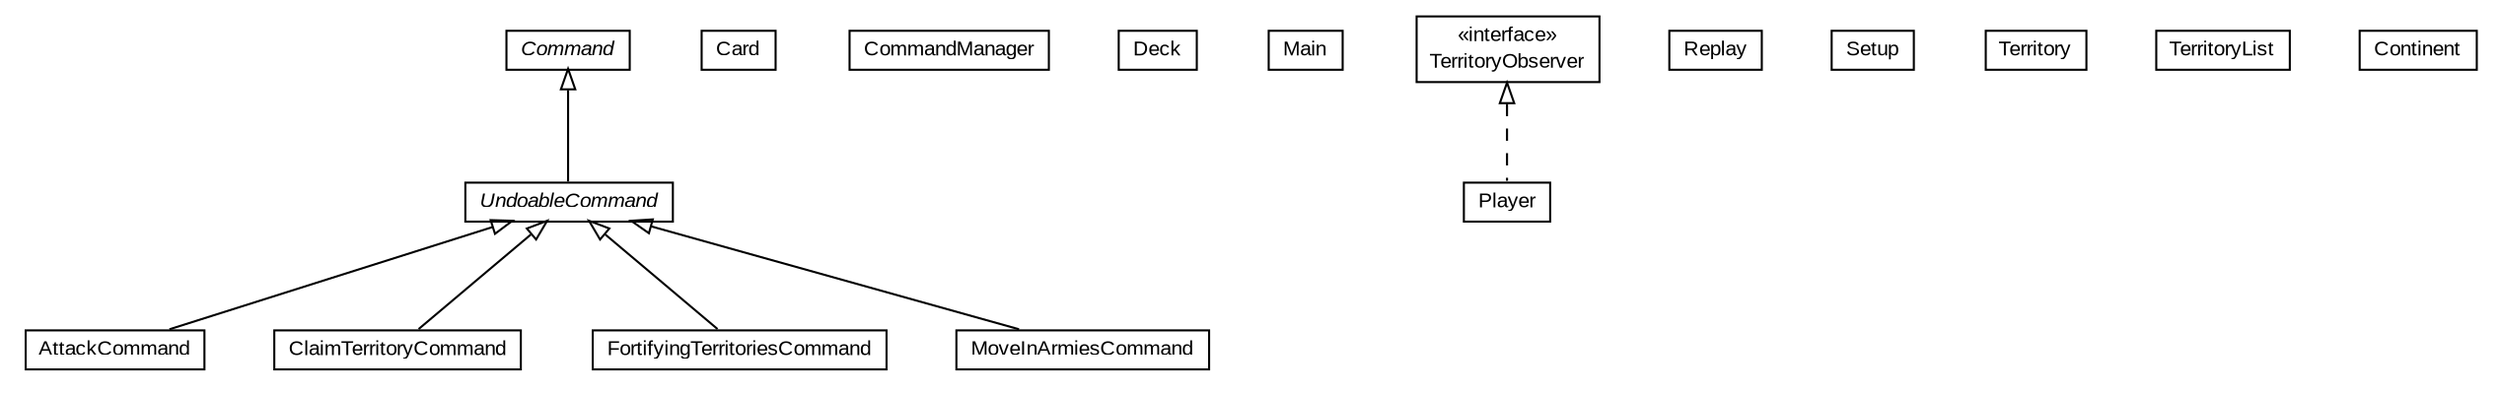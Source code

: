#!/usr/local/bin/dot
#
# Class diagram 
# Generated by UMLGraph version R5_6 (http://www.umlgraph.org/)
#

digraph G {
	edge [fontname="arial",fontsize=10,labelfontname="arial",labelfontsize=10];
	node [fontname="arial",fontsize=10,shape=plaintext];
	nodesep=0.25;
	ranksep=0.5;
	// AttackCommand
	c0 [label=<<table title="AttackCommand" border="0" cellborder="1" cellspacing="0" cellpadding="2" port="p" href="./AttackCommand.html">
		<tr><td><table border="0" cellspacing="0" cellpadding="1">
<tr><td align="center" balign="center"> AttackCommand </td></tr>
		</table></td></tr>
		</table>>, URL="./AttackCommand.html", fontname="arial", fontcolor="black", fontsize=10.0];
	// Card
	c1 [label=<<table title="Card" border="0" cellborder="1" cellspacing="0" cellpadding="2" port="p" href="./Card.html">
		<tr><td><table border="0" cellspacing="0" cellpadding="1">
<tr><td align="center" balign="center"> Card </td></tr>
		</table></td></tr>
		</table>>, URL="./Card.html", fontname="arial", fontcolor="black", fontsize=10.0];
	// ClaimTerritoryCommand
	c2 [label=<<table title="ClaimTerritoryCommand" border="0" cellborder="1" cellspacing="0" cellpadding="2" port="p" href="./ClaimTerritoryCommand.html">
		<tr><td><table border="0" cellspacing="0" cellpadding="1">
<tr><td align="center" balign="center"> ClaimTerritoryCommand </td></tr>
		</table></td></tr>
		</table>>, URL="./ClaimTerritoryCommand.html", fontname="arial", fontcolor="black", fontsize=10.0];
	// Command
	c3 [label=<<table title="Command" border="0" cellborder="1" cellspacing="0" cellpadding="2" port="p" href="./Command.html">
		<tr><td><table border="0" cellspacing="0" cellpadding="1">
<tr><td align="center" balign="center"><font face="arial italic"> Command </font></td></tr>
		</table></td></tr>
		</table>>, URL="./Command.html", fontname="arial", fontcolor="black", fontsize=10.0];
	// CommandManager
	c4 [label=<<table title="CommandManager" border="0" cellborder="1" cellspacing="0" cellpadding="2" port="p" href="./CommandManager.html">
		<tr><td><table border="0" cellspacing="0" cellpadding="1">
<tr><td align="center" balign="center"> CommandManager </td></tr>
		</table></td></tr>
		</table>>, URL="./CommandManager.html", fontname="arial", fontcolor="black", fontsize=10.0];
	// Deck
	c5 [label=<<table title="Deck" border="0" cellborder="1" cellspacing="0" cellpadding="2" port="p" href="./Deck.html">
		<tr><td><table border="0" cellspacing="0" cellpadding="1">
<tr><td align="center" balign="center"> Deck </td></tr>
		</table></td></tr>
		</table>>, URL="./Deck.html", fontname="arial", fontcolor="black", fontsize=10.0];
	// FortifyingTerritoriesCommand
	c6 [label=<<table title="FortifyingTerritoriesCommand" border="0" cellborder="1" cellspacing="0" cellpadding="2" port="p" href="./FortifyingTerritoriesCommand.html">
		<tr><td><table border="0" cellspacing="0" cellpadding="1">
<tr><td align="center" balign="center"> FortifyingTerritoriesCommand </td></tr>
		</table></td></tr>
		</table>>, URL="./FortifyingTerritoriesCommand.html", fontname="arial", fontcolor="black", fontsize=10.0];
	// Main
	c7 [label=<<table title="Main" border="0" cellborder="1" cellspacing="0" cellpadding="2" port="p" href="./Main.html">
		<tr><td><table border="0" cellspacing="0" cellpadding="1">
<tr><td align="center" balign="center"> Main </td></tr>
		</table></td></tr>
		</table>>, URL="./Main.html", fontname="arial", fontcolor="black", fontsize=10.0];
	// MoveInArmiesCommand
	c8 [label=<<table title="MoveInArmiesCommand" border="0" cellborder="1" cellspacing="0" cellpadding="2" port="p" href="./MoveInArmiesCommand.html">
		<tr><td><table border="0" cellspacing="0" cellpadding="1">
<tr><td align="center" balign="center"> MoveInArmiesCommand </td></tr>
		</table></td></tr>
		</table>>, URL="./MoveInArmiesCommand.html", fontname="arial", fontcolor="black", fontsize=10.0];
	// Player
	c9 [label=<<table title="Player" border="0" cellborder="1" cellspacing="0" cellpadding="2" port="p" href="./Player.html">
		<tr><td><table border="0" cellspacing="0" cellpadding="1">
<tr><td align="center" balign="center"> Player </td></tr>
		</table></td></tr>
		</table>>, URL="./Player.html", fontname="arial", fontcolor="black", fontsize=10.0];
	// Replay
	c10 [label=<<table title="Replay" border="0" cellborder="1" cellspacing="0" cellpadding="2" port="p" href="./Replay.html">
		<tr><td><table border="0" cellspacing="0" cellpadding="1">
<tr><td align="center" balign="center"> Replay </td></tr>
		</table></td></tr>
		</table>>, URL="./Replay.html", fontname="arial", fontcolor="black", fontsize=10.0];
	// Setup
	c11 [label=<<table title="Setup" border="0" cellborder="1" cellspacing="0" cellpadding="2" port="p" href="./Setup.html">
		<tr><td><table border="0" cellspacing="0" cellpadding="1">
<tr><td align="center" balign="center"> Setup </td></tr>
		</table></td></tr>
		</table>>, URL="./Setup.html", fontname="arial", fontcolor="black", fontsize=10.0];
	// Territory
	c12 [label=<<table title="Territory" border="0" cellborder="1" cellspacing="0" cellpadding="2" port="p" href="./Territory.html">
		<tr><td><table border="0" cellspacing="0" cellpadding="1">
<tr><td align="center" balign="center"> Territory </td></tr>
		</table></td></tr>
		</table>>, URL="./Territory.html", fontname="arial", fontcolor="black", fontsize=10.0];
	// TerritoryList
	c13 [label=<<table title="TerritoryList" border="0" cellborder="1" cellspacing="0" cellpadding="2" port="p" href="./TerritoryList.html">
		<tr><td><table border="0" cellspacing="0" cellpadding="1">
<tr><td align="center" balign="center"> TerritoryList </td></tr>
		</table></td></tr>
		</table>>, URL="./TerritoryList.html", fontname="arial", fontcolor="black", fontsize=10.0];
	// TerritoryList.Continent
	c14 [label=<<table title="TerritoryList.Continent" border="0" cellborder="1" cellspacing="0" cellpadding="2" port="p" href="./TerritoryList.Continent.html">
		<tr><td><table border="0" cellspacing="0" cellpadding="1">
<tr><td align="center" balign="center"> Continent </td></tr>
		</table></td></tr>
		</table>>, URL="./TerritoryList.Continent.html", fontname="arial", fontcolor="black", fontsize=10.0];
	// TerritoryObserver
	c15 [label=<<table title="TerritoryObserver" border="0" cellborder="1" cellspacing="0" cellpadding="2" port="p" href="./TerritoryObserver.html">
		<tr><td><table border="0" cellspacing="0" cellpadding="1">
<tr><td align="center" balign="center"> &#171;interface&#187; </td></tr>
<tr><td align="center" balign="center"> TerritoryObserver </td></tr>
		</table></td></tr>
		</table>>, URL="./TerritoryObserver.html", fontname="arial", fontcolor="black", fontsize=10.0];
	// UndoableCommand
	c16 [label=<<table title="UndoableCommand" border="0" cellborder="1" cellspacing="0" cellpadding="2" port="p" href="./UndoableCommand.html">
		<tr><td><table border="0" cellspacing="0" cellpadding="1">
<tr><td align="center" balign="center"><font face="arial italic"> UndoableCommand </font></td></tr>
		</table></td></tr>
		</table>>, URL="./UndoableCommand.html", fontname="arial", fontcolor="black", fontsize=10.0];
	//AttackCommand extends UndoableCommand
	c16:p -> c0:p [dir=back,arrowtail=empty];
	//ClaimTerritoryCommand extends UndoableCommand
	c16:p -> c2:p [dir=back,arrowtail=empty];
	//FortifyingTerritoriesCommand extends UndoableCommand
	c16:p -> c6:p [dir=back,arrowtail=empty];
	//MoveInArmiesCommand extends UndoableCommand
	c16:p -> c8:p [dir=back,arrowtail=empty];
	//Player implements TerritoryObserver
	c15:p -> c9:p [dir=back,arrowtail=empty,style=dashed];
	//UndoableCommand extends Command
	c3:p -> c16:p [dir=back,arrowtail=empty];
}


